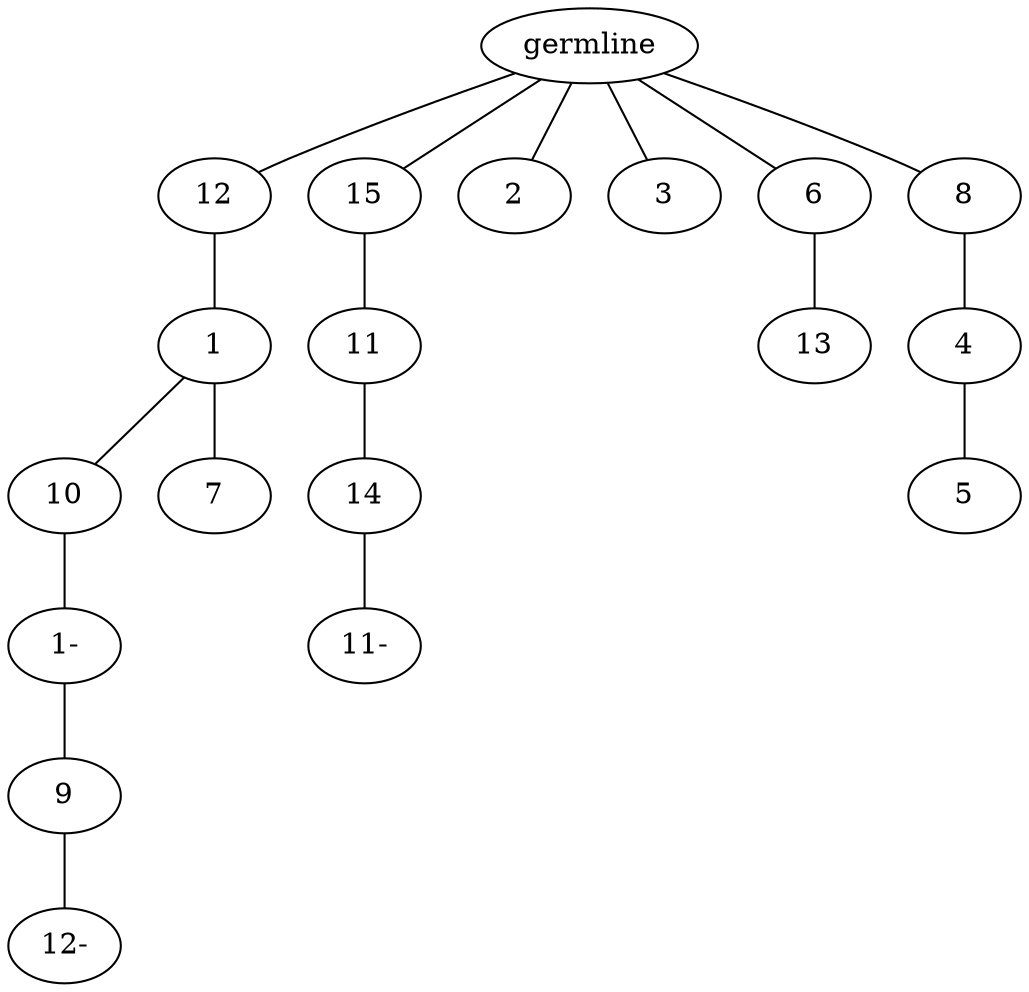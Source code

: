 graph tree {
    "140448528434896" [label="germline"];
    "140448528434272" [label="12"];
    "140448528911952" [label="1"];
    "140448528909648" [label="10"];
    "140448528714048" [label="1-"];
    "140448528914320" [label="9"];
    "140448528952144" [label="12-"];
    "140448528714624" [label="7"];
    "140448528433408" [label="15"];
    "140448528908784" [label="11"];
    "140448528913888" [label="14"];
    "140448528949888" [label="11-"];
    "140448528910512" [label="2"];
    "140448528909264" [label="3"];
    "140448528912288" [label="6"];
    "140448528925024" [label="13"];
    "140448528915040" [label="8"];
    "140448528952000" [label="4"];
    "140448528949504" [label="5"];
    "140448528434896" -- "140448528434272";
    "140448528434896" -- "140448528433408";
    "140448528434896" -- "140448528910512";
    "140448528434896" -- "140448528909264";
    "140448528434896" -- "140448528912288";
    "140448528434896" -- "140448528915040";
    "140448528434272" -- "140448528911952";
    "140448528911952" -- "140448528909648";
    "140448528911952" -- "140448528714624";
    "140448528909648" -- "140448528714048";
    "140448528714048" -- "140448528914320";
    "140448528914320" -- "140448528952144";
    "140448528433408" -- "140448528908784";
    "140448528908784" -- "140448528913888";
    "140448528913888" -- "140448528949888";
    "140448528912288" -- "140448528925024";
    "140448528915040" -- "140448528952000";
    "140448528952000" -- "140448528949504";
}
